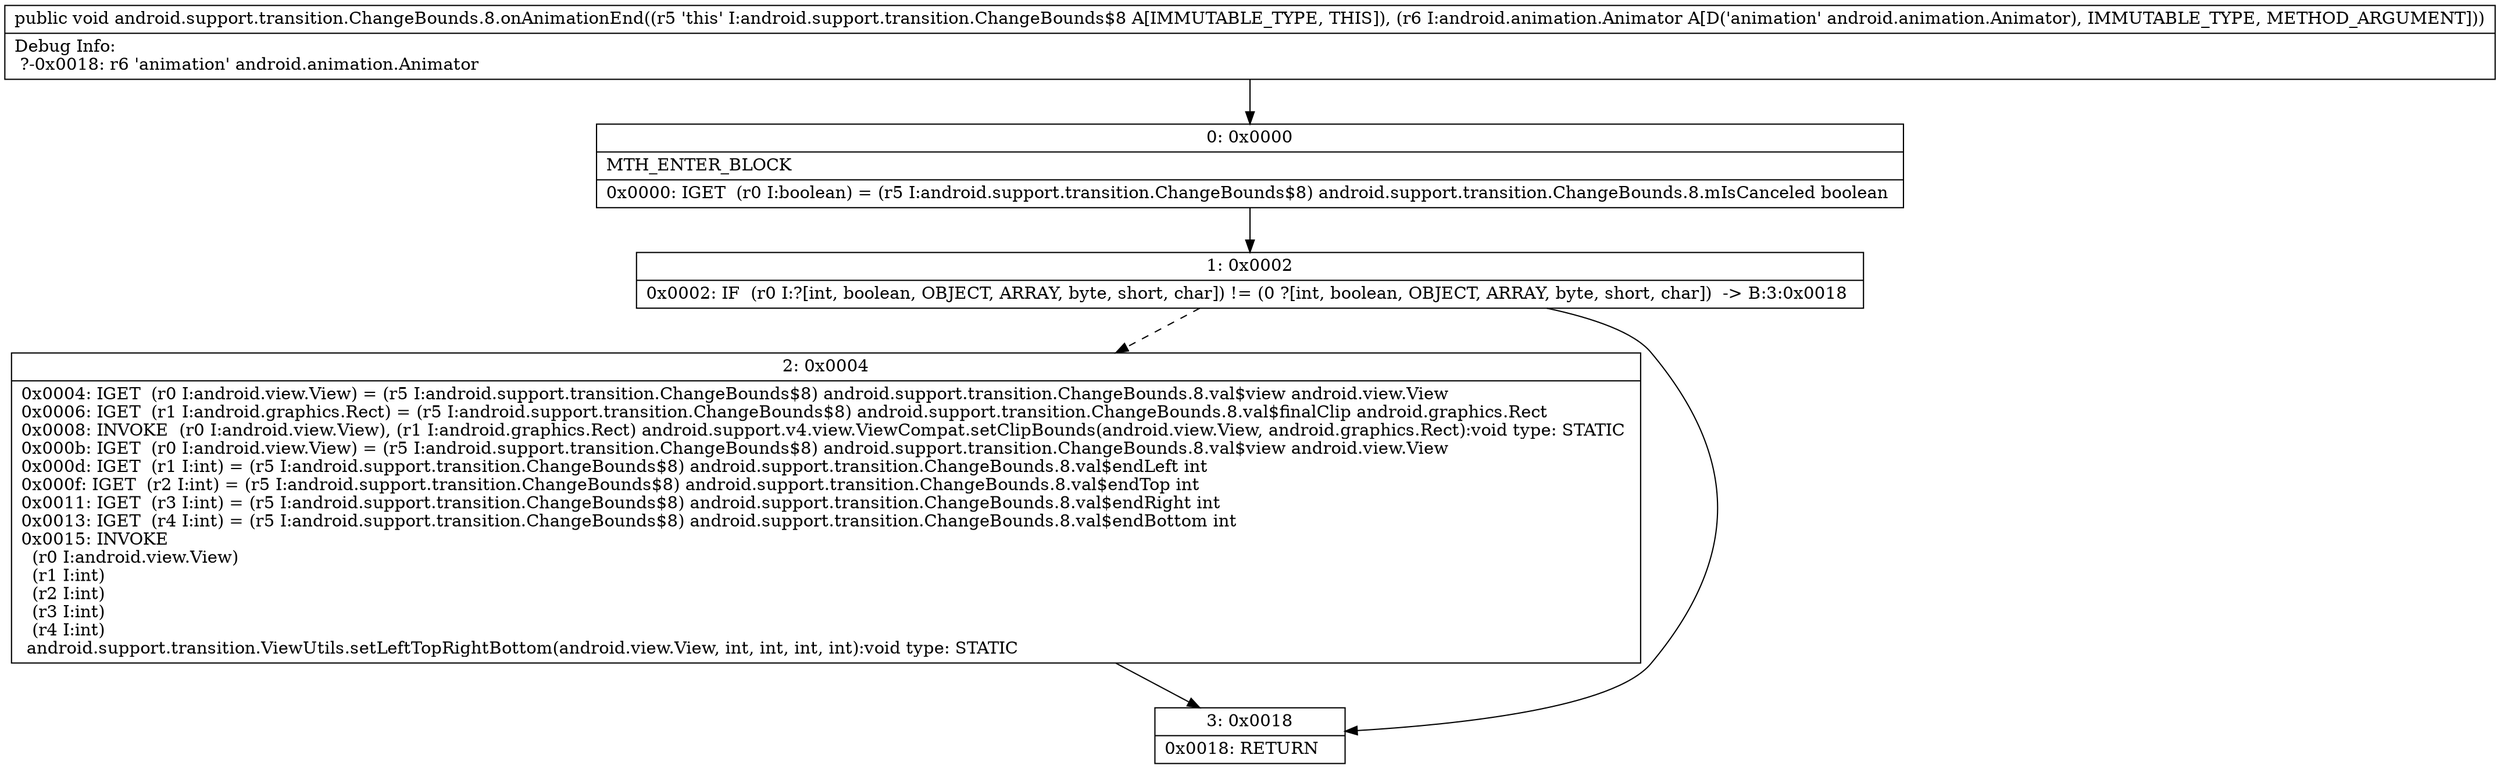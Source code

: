 digraph "CFG forandroid.support.transition.ChangeBounds.8.onAnimationEnd(Landroid\/animation\/Animator;)V" {
Node_0 [shape=record,label="{0\:\ 0x0000|MTH_ENTER_BLOCK\l|0x0000: IGET  (r0 I:boolean) = (r5 I:android.support.transition.ChangeBounds$8) android.support.transition.ChangeBounds.8.mIsCanceled boolean \l}"];
Node_1 [shape=record,label="{1\:\ 0x0002|0x0002: IF  (r0 I:?[int, boolean, OBJECT, ARRAY, byte, short, char]) != (0 ?[int, boolean, OBJECT, ARRAY, byte, short, char])  \-\> B:3:0x0018 \l}"];
Node_2 [shape=record,label="{2\:\ 0x0004|0x0004: IGET  (r0 I:android.view.View) = (r5 I:android.support.transition.ChangeBounds$8) android.support.transition.ChangeBounds.8.val$view android.view.View \l0x0006: IGET  (r1 I:android.graphics.Rect) = (r5 I:android.support.transition.ChangeBounds$8) android.support.transition.ChangeBounds.8.val$finalClip android.graphics.Rect \l0x0008: INVOKE  (r0 I:android.view.View), (r1 I:android.graphics.Rect) android.support.v4.view.ViewCompat.setClipBounds(android.view.View, android.graphics.Rect):void type: STATIC \l0x000b: IGET  (r0 I:android.view.View) = (r5 I:android.support.transition.ChangeBounds$8) android.support.transition.ChangeBounds.8.val$view android.view.View \l0x000d: IGET  (r1 I:int) = (r5 I:android.support.transition.ChangeBounds$8) android.support.transition.ChangeBounds.8.val$endLeft int \l0x000f: IGET  (r2 I:int) = (r5 I:android.support.transition.ChangeBounds$8) android.support.transition.ChangeBounds.8.val$endTop int \l0x0011: IGET  (r3 I:int) = (r5 I:android.support.transition.ChangeBounds$8) android.support.transition.ChangeBounds.8.val$endRight int \l0x0013: IGET  (r4 I:int) = (r5 I:android.support.transition.ChangeBounds$8) android.support.transition.ChangeBounds.8.val$endBottom int \l0x0015: INVOKE  \l  (r0 I:android.view.View)\l  (r1 I:int)\l  (r2 I:int)\l  (r3 I:int)\l  (r4 I:int)\l android.support.transition.ViewUtils.setLeftTopRightBottom(android.view.View, int, int, int, int):void type: STATIC \l}"];
Node_3 [shape=record,label="{3\:\ 0x0018|0x0018: RETURN   \l}"];
MethodNode[shape=record,label="{public void android.support.transition.ChangeBounds.8.onAnimationEnd((r5 'this' I:android.support.transition.ChangeBounds$8 A[IMMUTABLE_TYPE, THIS]), (r6 I:android.animation.Animator A[D('animation' android.animation.Animator), IMMUTABLE_TYPE, METHOD_ARGUMENT]))  | Debug Info:\l  ?\-0x0018: r6 'animation' android.animation.Animator\l}"];
MethodNode -> Node_0;
Node_0 -> Node_1;
Node_1 -> Node_2[style=dashed];
Node_1 -> Node_3;
Node_2 -> Node_3;
}

